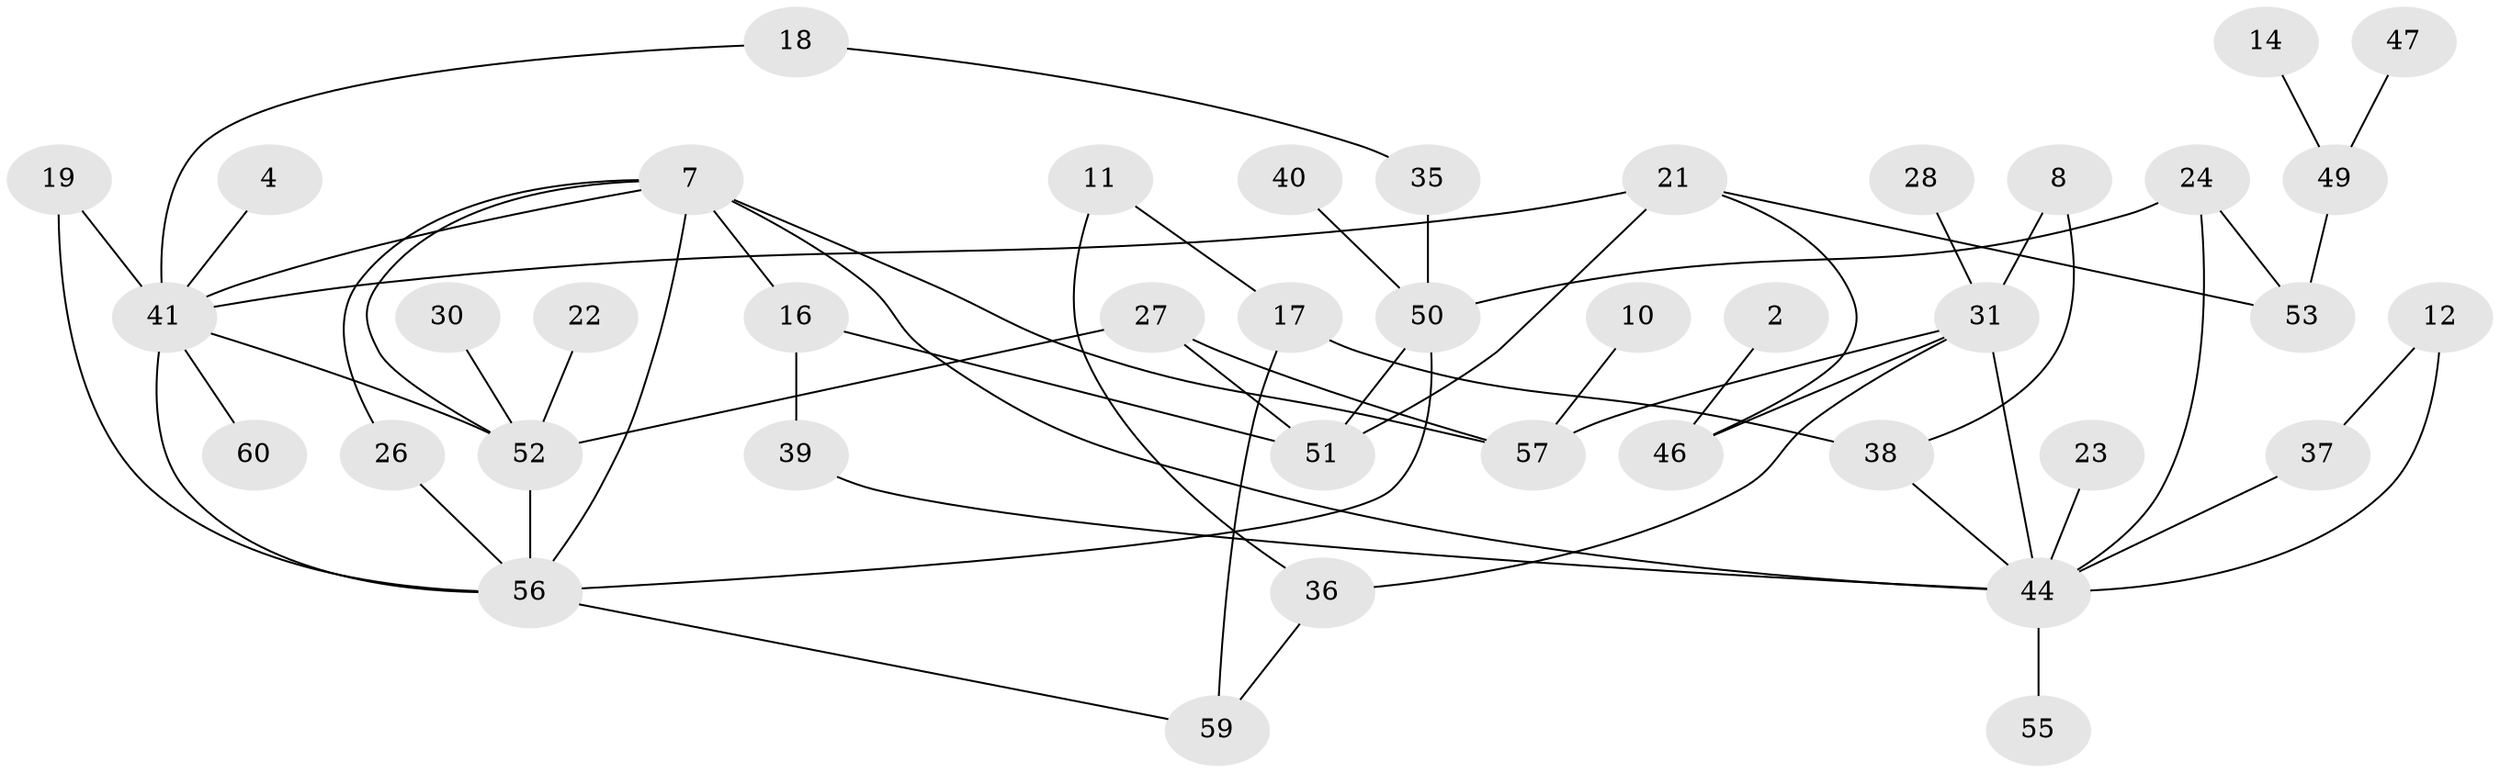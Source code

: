 // original degree distribution, {3: 0.15833333333333333, 4: 0.13333333333333333, 1: 0.31666666666666665, 2: 0.21666666666666667, 5: 0.03333333333333333, 0: 0.125, 7: 0.008333333333333333, 6: 0.008333333333333333}
// Generated by graph-tools (version 1.1) at 2025/25/03/09/25 03:25:22]
// undirected, 41 vertices, 60 edges
graph export_dot {
graph [start="1"]
  node [color=gray90,style=filled];
  2;
  4;
  7;
  8;
  10;
  11;
  12;
  14;
  16;
  17;
  18;
  19;
  21;
  22;
  23;
  24;
  26;
  27;
  28;
  30;
  31;
  35;
  36;
  37;
  38;
  39;
  40;
  41;
  44;
  46;
  47;
  49;
  50;
  51;
  52;
  53;
  55;
  56;
  57;
  59;
  60;
  2 -- 46 [weight=1.0];
  4 -- 41 [weight=1.0];
  7 -- 16 [weight=1.0];
  7 -- 26 [weight=1.0];
  7 -- 41 [weight=1.0];
  7 -- 44 [weight=1.0];
  7 -- 52 [weight=1.0];
  7 -- 56 [weight=1.0];
  7 -- 57 [weight=1.0];
  8 -- 31 [weight=1.0];
  8 -- 38 [weight=1.0];
  10 -- 57 [weight=1.0];
  11 -- 17 [weight=1.0];
  11 -- 36 [weight=1.0];
  12 -- 37 [weight=1.0];
  12 -- 44 [weight=1.0];
  14 -- 49 [weight=1.0];
  16 -- 39 [weight=1.0];
  16 -- 51 [weight=1.0];
  17 -- 38 [weight=1.0];
  17 -- 59 [weight=2.0];
  18 -- 35 [weight=1.0];
  18 -- 41 [weight=1.0];
  19 -- 41 [weight=1.0];
  19 -- 56 [weight=1.0];
  21 -- 41 [weight=1.0];
  21 -- 46 [weight=1.0];
  21 -- 51 [weight=1.0];
  21 -- 53 [weight=1.0];
  22 -- 52 [weight=1.0];
  23 -- 44 [weight=1.0];
  24 -- 44 [weight=1.0];
  24 -- 50 [weight=1.0];
  24 -- 53 [weight=1.0];
  26 -- 56 [weight=1.0];
  27 -- 51 [weight=1.0];
  27 -- 52 [weight=1.0];
  27 -- 57 [weight=1.0];
  28 -- 31 [weight=1.0];
  30 -- 52 [weight=1.0];
  31 -- 36 [weight=1.0];
  31 -- 44 [weight=1.0];
  31 -- 46 [weight=1.0];
  31 -- 57 [weight=1.0];
  35 -- 50 [weight=1.0];
  36 -- 59 [weight=2.0];
  37 -- 44 [weight=1.0];
  38 -- 44 [weight=1.0];
  39 -- 44 [weight=1.0];
  40 -- 50 [weight=1.0];
  41 -- 52 [weight=1.0];
  41 -- 56 [weight=1.0];
  41 -- 60 [weight=1.0];
  44 -- 55 [weight=1.0];
  47 -- 49 [weight=1.0];
  49 -- 53 [weight=1.0];
  50 -- 51 [weight=1.0];
  50 -- 56 [weight=1.0];
  52 -- 56 [weight=1.0];
  56 -- 59 [weight=1.0];
}
